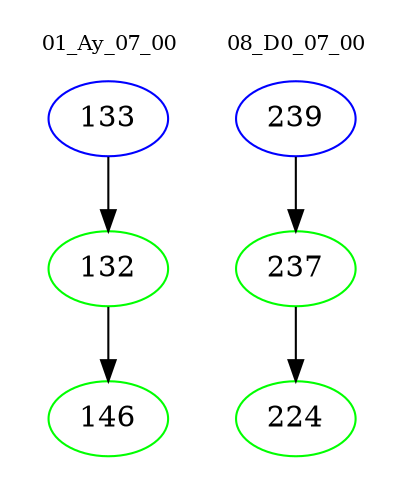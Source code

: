 digraph{
subgraph cluster_0 {
color = white
label = "01_Ay_07_00";
fontsize=10;
T0_133 [label="133", color="blue"]
T0_133 -> T0_132 [color="black"]
T0_132 [label="132", color="green"]
T0_132 -> T0_146 [color="black"]
T0_146 [label="146", color="green"]
}
subgraph cluster_1 {
color = white
label = "08_D0_07_00";
fontsize=10;
T1_239 [label="239", color="blue"]
T1_239 -> T1_237 [color="black"]
T1_237 [label="237", color="green"]
T1_237 -> T1_224 [color="black"]
T1_224 [label="224", color="green"]
}
}

